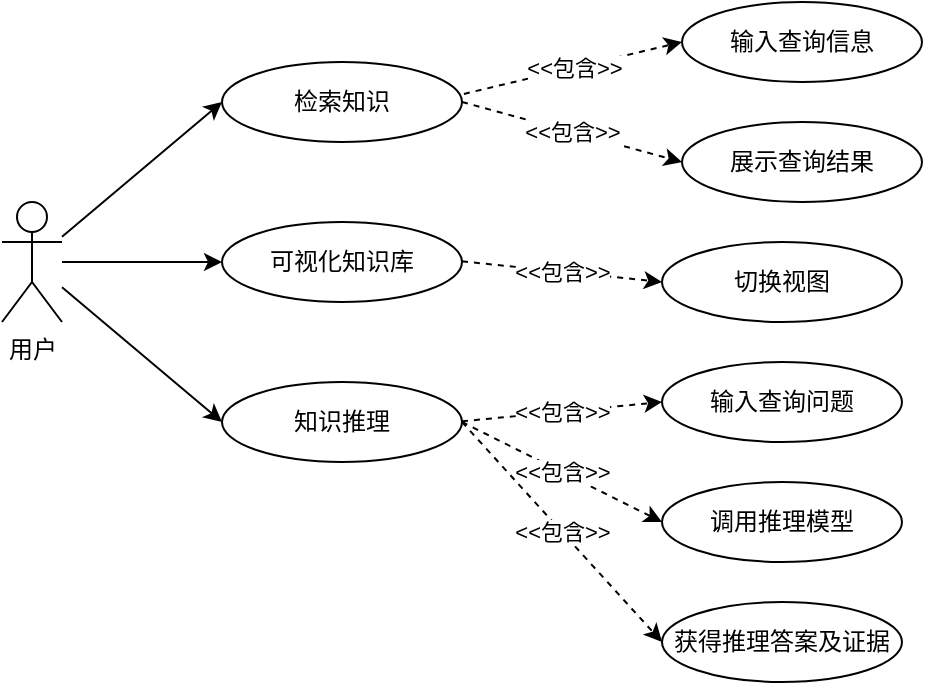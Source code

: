 <mxfile version="26.2.5">
  <diagram name="第 1 页" id="If8EhO-yljV1GiDXnM34">
    <mxGraphModel dx="641" dy="417" grid="1" gridSize="10" guides="1" tooltips="1" connect="1" arrows="1" fold="1" page="1" pageScale="1" pageWidth="827" pageHeight="1169" math="0" shadow="0">
      <root>
        <mxCell id="0" />
        <mxCell id="1" parent="0" />
        <mxCell id="mEITe9tLx34EXLdKmBu--24" style="rounded=0;orthogonalLoop=1;jettySize=auto;html=1;entryX=0;entryY=0.5;entryDx=0;entryDy=0;" edge="1" parent="1" source="mEITe9tLx34EXLdKmBu--1" target="mEITe9tLx34EXLdKmBu--2">
          <mxGeometry relative="1" as="geometry" />
        </mxCell>
        <mxCell id="mEITe9tLx34EXLdKmBu--25" style="edgeStyle=none;shape=connector;rounded=0;orthogonalLoop=1;jettySize=auto;html=1;entryX=0;entryY=0.5;entryDx=0;entryDy=0;strokeColor=default;align=center;verticalAlign=middle;fontFamily=Helvetica;fontSize=11;fontColor=default;labelBackgroundColor=default;endArrow=classic;" edge="1" parent="1" source="mEITe9tLx34EXLdKmBu--1" target="mEITe9tLx34EXLdKmBu--3">
          <mxGeometry relative="1" as="geometry" />
        </mxCell>
        <mxCell id="mEITe9tLx34EXLdKmBu--26" style="edgeStyle=none;shape=connector;rounded=0;orthogonalLoop=1;jettySize=auto;html=1;entryX=0;entryY=0.5;entryDx=0;entryDy=0;strokeColor=default;align=center;verticalAlign=middle;fontFamily=Helvetica;fontSize=11;fontColor=default;labelBackgroundColor=default;endArrow=classic;" edge="1" parent="1" source="mEITe9tLx34EXLdKmBu--1" target="mEITe9tLx34EXLdKmBu--4">
          <mxGeometry relative="1" as="geometry" />
        </mxCell>
        <mxCell id="mEITe9tLx34EXLdKmBu--1" value="用户" style="shape=umlActor;verticalLabelPosition=bottom;verticalAlign=top;html=1;outlineConnect=0;" vertex="1" parent="1">
          <mxGeometry x="170" y="240" width="30" height="60" as="geometry" />
        </mxCell>
        <mxCell id="mEITe9tLx34EXLdKmBu--2" value="检索知识" style="ellipse;whiteSpace=wrap;html=1;" vertex="1" parent="1">
          <mxGeometry x="280" y="170" width="120" height="40" as="geometry" />
        </mxCell>
        <mxCell id="mEITe9tLx34EXLdKmBu--3" value="可视化知识库" style="ellipse;whiteSpace=wrap;html=1;" vertex="1" parent="1">
          <mxGeometry x="280" y="250" width="120" height="40" as="geometry" />
        </mxCell>
        <mxCell id="mEITe9tLx34EXLdKmBu--4" value="知识推理" style="ellipse;whiteSpace=wrap;html=1;" vertex="1" parent="1">
          <mxGeometry x="280" y="330" width="120" height="40" as="geometry" />
        </mxCell>
        <mxCell id="mEITe9tLx34EXLdKmBu--8" value="输入查询信息" style="ellipse;whiteSpace=wrap;html=1;" vertex="1" parent="1">
          <mxGeometry x="510" y="140" width="120" height="40" as="geometry" />
        </mxCell>
        <mxCell id="mEITe9tLx34EXLdKmBu--9" value="切换视图" style="ellipse;whiteSpace=wrap;html=1;" vertex="1" parent="1">
          <mxGeometry x="500" y="260" width="120" height="40" as="geometry" />
        </mxCell>
        <mxCell id="mEITe9tLx34EXLdKmBu--10" value="调用推理模型" style="ellipse;whiteSpace=wrap;html=1;" vertex="1" parent="1">
          <mxGeometry x="500" y="380" width="120" height="40" as="geometry" />
        </mxCell>
        <mxCell id="mEITe9tLx34EXLdKmBu--11" value="输入查询问题" style="ellipse;whiteSpace=wrap;html=1;" vertex="1" parent="1">
          <mxGeometry x="500" y="320" width="120" height="40" as="geometry" />
        </mxCell>
        <mxCell id="mEITe9tLx34EXLdKmBu--14" value="" style="endArrow=classic;html=1;rounded=0;dashed=1;entryX=0;entryY=0.5;entryDx=0;entryDy=0;" edge="1" parent="1" target="mEITe9tLx34EXLdKmBu--9">
          <mxGeometry relative="1" as="geometry">
            <mxPoint x="400" y="269.66" as="sourcePoint" />
            <mxPoint x="500" y="269.66" as="targetPoint" />
          </mxGeometry>
        </mxCell>
        <mxCell id="mEITe9tLx34EXLdKmBu--15" value="&amp;lt;&amp;lt;包含&amp;gt;&amp;gt;" style="edgeLabel;resizable=0;html=1;;align=center;verticalAlign=middle;" connectable="0" vertex="1" parent="mEITe9tLx34EXLdKmBu--14">
          <mxGeometry relative="1" as="geometry" />
        </mxCell>
        <mxCell id="mEITe9tLx34EXLdKmBu--20" value="" style="endArrow=classic;html=1;rounded=0;dashed=1;entryX=0;entryY=0.5;entryDx=0;entryDy=0;" edge="1" parent="1" target="mEITe9tLx34EXLdKmBu--11">
          <mxGeometry relative="1" as="geometry">
            <mxPoint x="400" y="349.66" as="sourcePoint" />
            <mxPoint x="500" y="349.66" as="targetPoint" />
          </mxGeometry>
        </mxCell>
        <mxCell id="mEITe9tLx34EXLdKmBu--21" value="&amp;lt;&amp;lt;包含&amp;gt;&amp;gt;" style="edgeLabel;resizable=0;html=1;;align=center;verticalAlign=middle;" connectable="0" vertex="1" parent="mEITe9tLx34EXLdKmBu--20">
          <mxGeometry relative="1" as="geometry" />
        </mxCell>
        <mxCell id="mEITe9tLx34EXLdKmBu--22" value="" style="endArrow=classic;html=1;rounded=0;dashed=1;entryX=0;entryY=0.5;entryDx=0;entryDy=0;exitX=1;exitY=0.5;exitDx=0;exitDy=0;" edge="1" parent="1" source="mEITe9tLx34EXLdKmBu--4" target="mEITe9tLx34EXLdKmBu--10">
          <mxGeometry relative="1" as="geometry">
            <mxPoint x="420" y="380" as="sourcePoint" />
            <mxPoint x="520" y="380" as="targetPoint" />
          </mxGeometry>
        </mxCell>
        <mxCell id="mEITe9tLx34EXLdKmBu--23" value="&amp;lt;&amp;lt;包含&amp;gt;&amp;gt;" style="edgeLabel;resizable=0;html=1;;align=center;verticalAlign=middle;" connectable="0" vertex="1" parent="mEITe9tLx34EXLdKmBu--22">
          <mxGeometry relative="1" as="geometry" />
        </mxCell>
        <mxCell id="mEITe9tLx34EXLdKmBu--27" value="获得推理答案及证据" style="ellipse;whiteSpace=wrap;html=1;" vertex="1" parent="1">
          <mxGeometry x="500" y="440" width="120" height="40" as="geometry" />
        </mxCell>
        <mxCell id="mEITe9tLx34EXLdKmBu--28" value="" style="endArrow=classic;html=1;rounded=0;dashed=1;entryX=0;entryY=0.5;entryDx=0;entryDy=0;" edge="1" parent="1" target="mEITe9tLx34EXLdKmBu--27">
          <mxGeometry relative="1" as="geometry">
            <mxPoint x="400" y="350" as="sourcePoint" />
            <mxPoint x="560" y="480" as="targetPoint" />
          </mxGeometry>
        </mxCell>
        <mxCell id="mEITe9tLx34EXLdKmBu--29" value="&amp;lt;&amp;lt;包含&amp;gt;&amp;gt;" style="edgeLabel;resizable=0;html=1;;align=center;verticalAlign=middle;" connectable="0" vertex="1" parent="mEITe9tLx34EXLdKmBu--28">
          <mxGeometry relative="1" as="geometry" />
        </mxCell>
        <mxCell id="mEITe9tLx34EXLdKmBu--30" value="展示查询结果" style="ellipse;whiteSpace=wrap;html=1;" vertex="1" parent="1">
          <mxGeometry x="510" y="200" width="120" height="40" as="geometry" />
        </mxCell>
        <mxCell id="mEITe9tLx34EXLdKmBu--31" value="" style="endArrow=classic;html=1;rounded=0;dashed=1;exitX=1.008;exitY=0.399;exitDx=0;exitDy=0;exitPerimeter=0;entryX=0;entryY=0.5;entryDx=0;entryDy=0;" edge="1" parent="1" source="mEITe9tLx34EXLdKmBu--2" target="mEITe9tLx34EXLdKmBu--8">
          <mxGeometry relative="1" as="geometry">
            <mxPoint x="430" y="160" as="sourcePoint" />
            <mxPoint x="530" y="160" as="targetPoint" />
          </mxGeometry>
        </mxCell>
        <mxCell id="mEITe9tLx34EXLdKmBu--32" value="&amp;lt;&amp;lt;包含&amp;gt;&amp;gt;" style="edgeLabel;resizable=0;html=1;;align=center;verticalAlign=middle;" connectable="0" vertex="1" parent="mEITe9tLx34EXLdKmBu--31">
          <mxGeometry relative="1" as="geometry" />
        </mxCell>
        <mxCell id="mEITe9tLx34EXLdKmBu--33" value="" style="endArrow=classic;html=1;rounded=0;dashed=1;exitX=1;exitY=0.5;exitDx=0;exitDy=0;entryX=0;entryY=0.5;entryDx=0;entryDy=0;" edge="1" parent="1" source="mEITe9tLx34EXLdKmBu--2" target="mEITe9tLx34EXLdKmBu--30">
          <mxGeometry relative="1" as="geometry">
            <mxPoint x="430" y="200" as="sourcePoint" />
            <mxPoint x="530" y="200" as="targetPoint" />
          </mxGeometry>
        </mxCell>
        <mxCell id="mEITe9tLx34EXLdKmBu--34" value="&amp;lt;&amp;lt;包含&amp;gt;&amp;gt;" style="edgeLabel;resizable=0;html=1;;align=center;verticalAlign=middle;" connectable="0" vertex="1" parent="mEITe9tLx34EXLdKmBu--33">
          <mxGeometry relative="1" as="geometry" />
        </mxCell>
      </root>
    </mxGraphModel>
  </diagram>
</mxfile>
